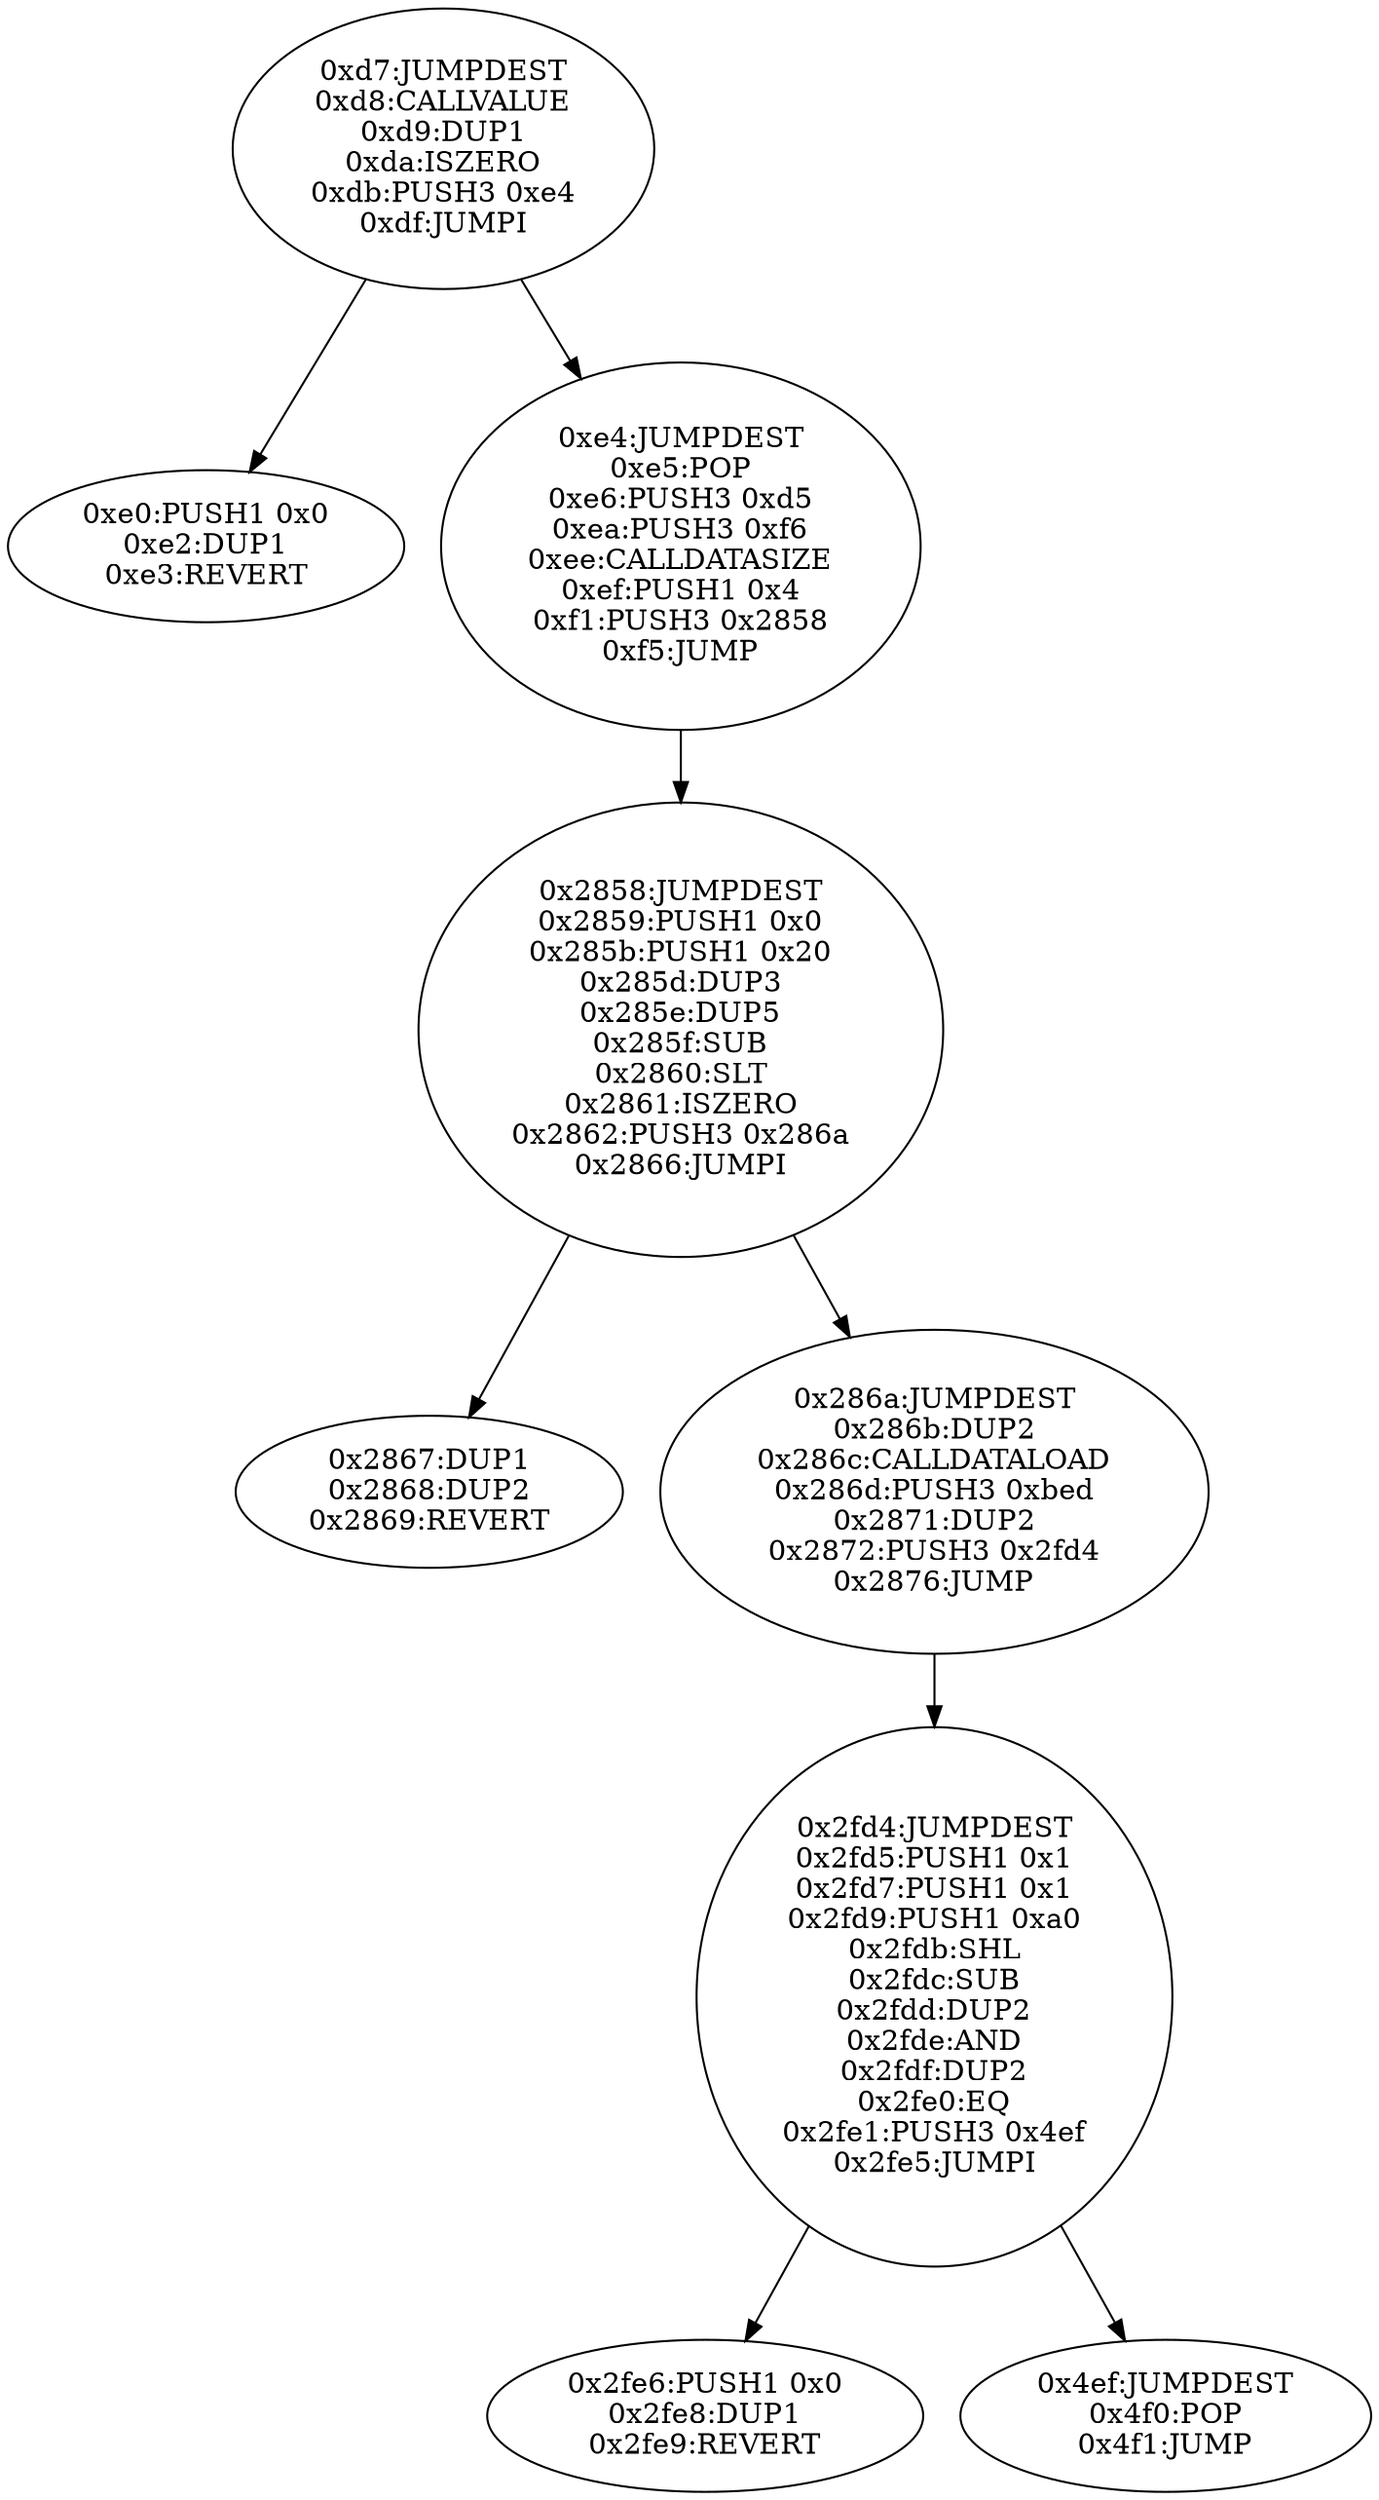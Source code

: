 digraph{
215[label="0xd7:JUMPDEST
0xd8:CALLVALUE
0xd9:DUP1
0xda:ISZERO
0xdb:PUSH3 0xe4
0xdf:JUMPI"]
215 -> 224
215 -> 228
224[label="0xe0:PUSH1 0x0
0xe2:DUP1
0xe3:REVERT"]
228[label="0xe4:JUMPDEST
0xe5:POP
0xe6:PUSH3 0xd5
0xea:PUSH3 0xf6
0xee:CALLDATASIZE
0xef:PUSH1 0x4
0xf1:PUSH3 0x2858
0xf5:JUMP"]
228 -> 10328
10328[label="0x2858:JUMPDEST
0x2859:PUSH1 0x0
0x285b:PUSH1 0x20
0x285d:DUP3
0x285e:DUP5
0x285f:SUB
0x2860:SLT
0x2861:ISZERO
0x2862:PUSH3 0x286a
0x2866:JUMPI"]
10328 -> 10343
10328 -> 10346
10343[label="0x2867:DUP1
0x2868:DUP2
0x2869:REVERT"]
10346[label="0x286a:JUMPDEST
0x286b:DUP2
0x286c:CALLDATALOAD
0x286d:PUSH3 0xbed
0x2871:DUP2
0x2872:PUSH3 0x2fd4
0x2876:JUMP"]
10346 -> 12244
12244[label="0x2fd4:JUMPDEST
0x2fd5:PUSH1 0x1
0x2fd7:PUSH1 0x1
0x2fd9:PUSH1 0xa0
0x2fdb:SHL
0x2fdc:SUB
0x2fdd:DUP2
0x2fde:AND
0x2fdf:DUP2
0x2fe0:EQ
0x2fe1:PUSH3 0x4ef
0x2fe5:JUMPI"]
12244 -> 12262
12244 -> 1263
12262[label="0x2fe6:PUSH1 0x0
0x2fe8:DUP1
0x2fe9:REVERT"]
1263[label="0x4ef:JUMPDEST
0x4f0:POP
0x4f1:JUMP"]

}
